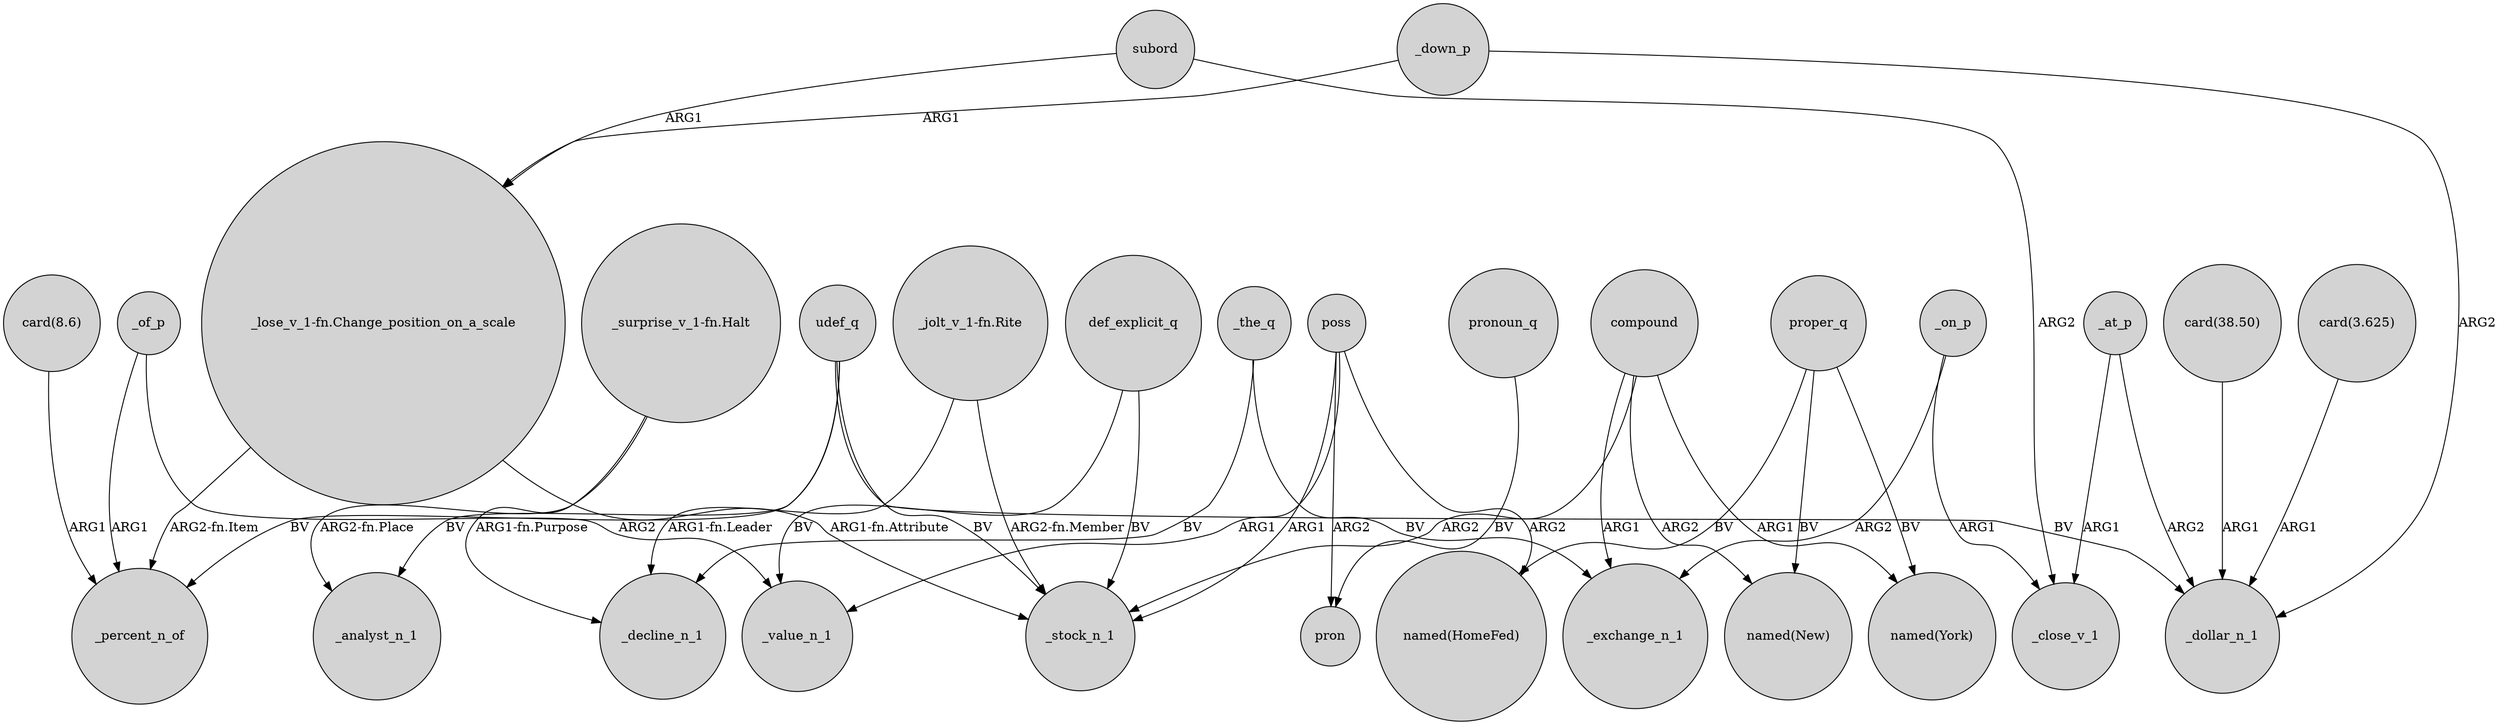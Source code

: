 digraph {
	node [shape=circle style=filled]
	"card(8.6)" -> _percent_n_of [label=ARG1]
	udef_q -> _analyst_n_1 [label=BV]
	compound -> "named(New)" [label=ARG2]
	_at_p -> _close_v_1 [label=ARG1]
	proper_q -> "named(New)" [label=BV]
	_down_p -> "_lose_v_1-fn.Change_position_on_a_scale" [label=ARG1]
	def_explicit_q -> _stock_n_1 [label=BV]
	poss -> _value_n_1 [label=ARG1]
	poss -> "named(HomeFed)" [label=ARG2]
	_of_p -> _value_n_1 [label=ARG2]
	_of_p -> _percent_n_of [label=ARG1]
	_on_p -> _exchange_n_1 [label=ARG2]
	proper_q -> "named(HomeFed)" [label=BV]
	subord -> "_lose_v_1-fn.Change_position_on_a_scale" [label=ARG1]
	"_lose_v_1-fn.Change_position_on_a_scale" -> _percent_n_of [label="ARG2-fn.Item"]
	compound -> _exchange_n_1 [label=ARG1]
	proper_q -> "named(York)" [label=BV]
	"_surprise_v_1-fn.Halt" -> _decline_n_1 [label="ARG1-fn.Purpose"]
	"_jolt_v_1-fn.Rite" -> _stock_n_1 [label="ARG2-fn.Member"]
	pronoun_q -> pron [label=BV]
	poss -> pron [label=ARG2]
	udef_q -> _stock_n_1 [label=BV]
	_at_p -> _dollar_n_1 [label=ARG2]
	udef_q -> _percent_n_of [label=BV]
	compound -> _stock_n_1 [label=ARG2]
	"_surprise_v_1-fn.Halt" -> _analyst_n_1 [label="ARG2-fn.Place"]
	poss -> _stock_n_1 [label=ARG1]
	udef_q -> _dollar_n_1 [label=BV]
	"card(38.50)" -> _dollar_n_1 [label=ARG1]
	"_jolt_v_1-fn.Rite" -> _decline_n_1 [label="ARG1-fn.Leader"]
	_down_p -> _dollar_n_1 [label=ARG2]
	_on_p -> _close_v_1 [label=ARG1]
	def_explicit_q -> _value_n_1 [label=BV]
	subord -> _close_v_1 [label=ARG2]
	"card(3.625)" -> _dollar_n_1 [label=ARG1]
	compound -> "named(York)" [label=ARG1]
	_the_q -> _decline_n_1 [label=BV]
	"_lose_v_1-fn.Change_position_on_a_scale" -> _stock_n_1 [label="ARG1-fn.Attribute"]
	_the_q -> _exchange_n_1 [label=BV]
}
